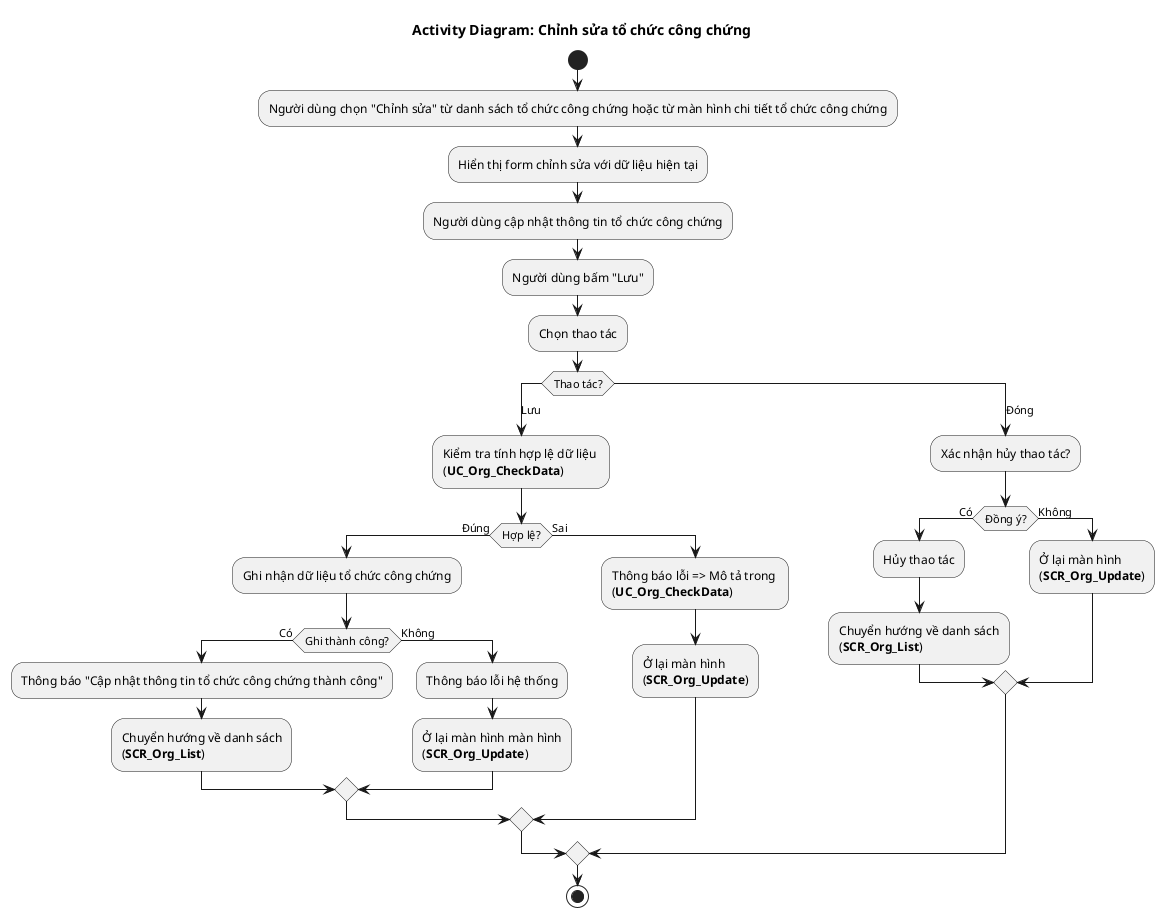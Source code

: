 @startuml AD_Org_Update
title Activity Diagram: Chỉnh sửa tổ chức công chứng

start
:Người dùng chọn "Chỉnh sửa" từ danh sách tổ chức công chứng hoặc từ màn hình chi tiết tổ chức công chứng;
:Hiển thị form chỉnh sửa với dữ liệu hiện tại;
:Người dùng cập nhật thông tin tổ chức công chứng;
:Người dùng bấm "Lưu";
:Chọn thao tác;
  switch (Thao tác?)
    case (Lưu)
      :Kiểm tra tính hợp lệ dữ liệu \n(**UC_Org_CheckData**);
      if (Hợp lệ?) then (Đúng)
        :Ghi nhận dữ liệu tổ chức công chứng;
          if (Ghi thành công?) then (Có)
            :Thông báo "Cập nhật thông tin tổ chức công chứng thành công";
            :Chuyển hướng về danh sách\n(**SCR_Org_List**);
          else (Không)
            :Thông báo lỗi hệ thống;
            :Ở lại màn hình màn hình\n(**SCR_Org_Update**);
          endif
      else (Sai)
        :Thông báo lỗi => Mô tả trong \n(**UC_Org_CheckData**);
        :Ở lại màn hình\n(**SCR_Org_Update**);
      endif
    case (Đóng)
      :Xác nhận hủy thao tác?;
      if (Đồng ý?) then (Có)
        :Hủy thao tác;
        :Chuyển hướng về danh sách\n(**SCR_Org_List**);
      else (Không)
        :Ở lại màn hình\n(**SCR_Org_Update**);
      endif
  endswitch
  stop
@enduml
